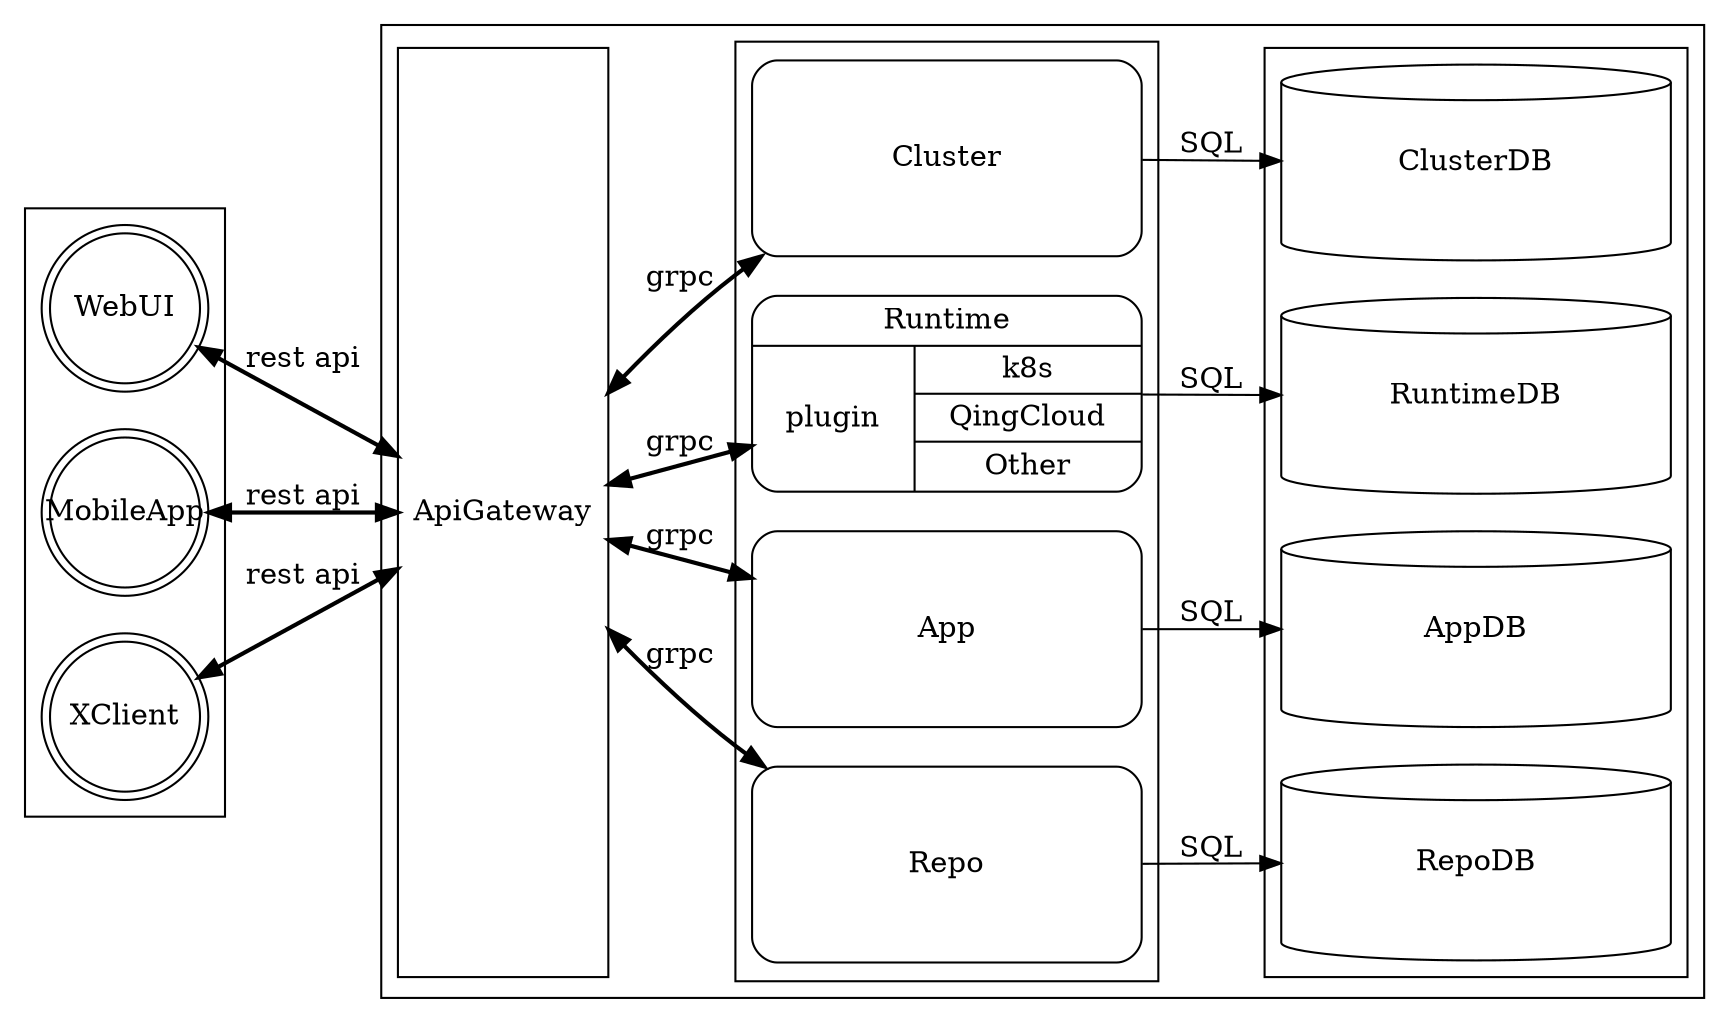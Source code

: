 // Copyright 2017 The OpenPitrix Authors. All rights reserved.
// Use of this source code is governed by a Apache license
// that can be found in the LICENSE file.

digraph G {
	rankdir = LR;

	subgraph clusterClient {
		node [
			fixedsize = true,
			width = 1, height = 1,			
		]
		WebUI [shape = doublecircle];
		MobileApp [shape = doublecircle];
		XClient [shape = doublecircle];
	}

	WebUI -> ApiGateway[
		label = "rest api",
		dir   = both,
		style = bold,
	];
	MobileApp -> ApiGateway[
		label = "rest api",
		dir   = both,
		style = bold,
	];
	XClient -> ApiGateway[
		label = "rest api",
		dir   = both,
		style = bold,
	];

	subgraph clusterOpenpitrix {

		// rest api gateway
		ApiGateway [shape = rect,
			fixedsize = true,
			width = 1.4, height = 6.2,
		];

		// microservice
		subgraph clusterServices {
			node [
				shape=record,
				fixedsize = true,
				width = 2.6, height = 1.3,
			];
			Repo [shape = Mrecord];
			App [shape = Mrecord];
			Runtime [shape = Mrecord,
				label="Runtime |{ plugin |{k8s|QingCloud|Other} }"
			];
			Cluster [shape = Mrecord];
		}

		// service database
		subgraph clusterDB {
			node [
				fixedsize = true,
				width = 2.6, height = 1.3,
			];
			RepoDB [shape = cylinder];
			AppDB [shape = cylinder];
			RuntimeDB [shape = cylinder];
			ClusterDB [shape = cylinder];
		}


		// api gateway
		ApiGateway -> Repo [
			label = "grpc",
			dir   = both,
			style = bold,
		];
		ApiGateway -> App [
			label = "grpc",
			dir   = both,
			style = bold,
		];
		ApiGateway -> Runtime [
			label = "grpc",
			dir   = both,
			style = bold,
		];
		ApiGateway -> Cluster [
			label = "grpc",
			dir   = both,
			style = bold,
		];

		Repo -> RepoDB [label="SQL"];
		App -> AppDB [label="SQL"];
		Runtime -> RuntimeDB [label="SQL"];
		Cluster -> ClusterDB [label="SQL"];
	}

}

/*

		// Plugins
		subgraph clusterPlugin {
			RuntimePlugin [shape = component];
		}

		// Runtime platform
		subgraph clusterRuntime {
			K8sRuntime [shape = house];
			QingCloudRuntime [shape = house];
		}
		// App
		Runtime -> RuntimePlugin;
		RuntimePlugin -> K8sRuntime;
		RuntimePlugin -> QingCloudRuntime;
*/